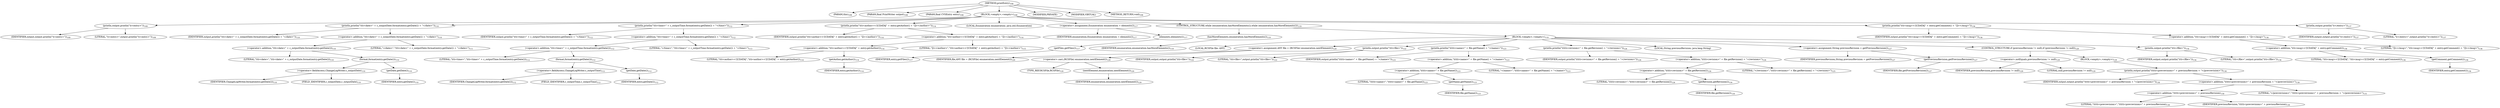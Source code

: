 digraph "printEntry" {  
"71" [label = <(METHOD,printEntry)<SUB>108</SUB>> ]
"72" [label = <(PARAM,this)<SUB>108</SUB>> ]
"73" [label = <(PARAM,final PrintWriter output)<SUB>108</SUB>> ]
"74" [label = <(PARAM,final CVSEntry entry)<SUB>108</SUB>> ]
"75" [label = <(BLOCK,&lt;empty&gt;,&lt;empty&gt;)<SUB>108</SUB>> ]
"76" [label = <(println,output.println(&quot;\t&lt;entry&gt;&quot;))<SUB>109</SUB>> ]
"77" [label = <(IDENTIFIER,output,output.println(&quot;\t&lt;entry&gt;&quot;))<SUB>109</SUB>> ]
"78" [label = <(LITERAL,&quot;\t&lt;entry&gt;&quot;,output.println(&quot;\t&lt;entry&gt;&quot;))<SUB>109</SUB>> ]
"79" [label = <(println,println(&quot;\t\t&lt;date&gt;&quot; + c_outputDate.format(entry.getDate()) + &quot;&lt;/date&gt;&quot;))<SUB>110</SUB>> ]
"80" [label = <(IDENTIFIER,output,println(&quot;\t\t&lt;date&gt;&quot; + c_outputDate.format(entry.getDate()) + &quot;&lt;/date&gt;&quot;))<SUB>110</SUB>> ]
"81" [label = <(&lt;operator&gt;.addition,&quot;\t\t&lt;date&gt;&quot; + c_outputDate.format(entry.getDate()) + &quot;&lt;/date&gt;&quot;)<SUB>110</SUB>> ]
"82" [label = <(&lt;operator&gt;.addition,&quot;\t\t&lt;date&gt;&quot; + c_outputDate.format(entry.getDate()))<SUB>110</SUB>> ]
"83" [label = <(LITERAL,&quot;\t\t&lt;date&gt;&quot;,&quot;\t\t&lt;date&gt;&quot; + c_outputDate.format(entry.getDate()))<SUB>110</SUB>> ]
"84" [label = <(format,format(entry.getDate()))<SUB>110</SUB>> ]
"85" [label = <(&lt;operator&gt;.fieldAccess,ChangeLogWriter.c_outputDate)<SUB>110</SUB>> ]
"86" [label = <(IDENTIFIER,ChangeLogWriter,format(entry.getDate()))<SUB>110</SUB>> ]
"87" [label = <(FIELD_IDENTIFIER,c_outputDate,c_outputDate)<SUB>110</SUB>> ]
"88" [label = <(getDate,getDate())<SUB>110</SUB>> ]
"89" [label = <(IDENTIFIER,entry,getDate())<SUB>110</SUB>> ]
"90" [label = <(LITERAL,&quot;&lt;/date&gt;&quot;,&quot;\t\t&lt;date&gt;&quot; + c_outputDate.format(entry.getDate()) + &quot;&lt;/date&gt;&quot;)<SUB>111</SUB>> ]
"91" [label = <(println,println(&quot;\t\t&lt;time&gt;&quot; + c_outputTime.format(entry.getDate()) + &quot;&lt;/time&gt;&quot;))<SUB>112</SUB>> ]
"92" [label = <(IDENTIFIER,output,println(&quot;\t\t&lt;time&gt;&quot; + c_outputTime.format(entry.getDate()) + &quot;&lt;/time&gt;&quot;))<SUB>112</SUB>> ]
"93" [label = <(&lt;operator&gt;.addition,&quot;\t\t&lt;time&gt;&quot; + c_outputTime.format(entry.getDate()) + &quot;&lt;/time&gt;&quot;)<SUB>112</SUB>> ]
"94" [label = <(&lt;operator&gt;.addition,&quot;\t\t&lt;time&gt;&quot; + c_outputTime.format(entry.getDate()))<SUB>112</SUB>> ]
"95" [label = <(LITERAL,&quot;\t\t&lt;time&gt;&quot;,&quot;\t\t&lt;time&gt;&quot; + c_outputTime.format(entry.getDate()))<SUB>112</SUB>> ]
"96" [label = <(format,format(entry.getDate()))<SUB>112</SUB>> ]
"97" [label = <(&lt;operator&gt;.fieldAccess,ChangeLogWriter.c_outputTime)<SUB>112</SUB>> ]
"98" [label = <(IDENTIFIER,ChangeLogWriter,format(entry.getDate()))<SUB>112</SUB>> ]
"99" [label = <(FIELD_IDENTIFIER,c_outputTime,c_outputTime)<SUB>112</SUB>> ]
"100" [label = <(getDate,getDate())<SUB>112</SUB>> ]
"101" [label = <(IDENTIFIER,entry,getDate())<SUB>112</SUB>> ]
"102" [label = <(LITERAL,&quot;&lt;/time&gt;&quot;,&quot;\t\t&lt;time&gt;&quot; + c_outputTime.format(entry.getDate()) + &quot;&lt;/time&gt;&quot;)<SUB>113</SUB>> ]
"103" [label = <(println,println(&quot;\t\t&lt;author&gt;&lt;![CDATA[&quot; + entry.getAuthor() + &quot;]]&gt;&lt;/author&gt;&quot;))<SUB>114</SUB>> ]
"104" [label = <(IDENTIFIER,output,println(&quot;\t\t&lt;author&gt;&lt;![CDATA[&quot; + entry.getAuthor() + &quot;]]&gt;&lt;/author&gt;&quot;))<SUB>114</SUB>> ]
"105" [label = <(&lt;operator&gt;.addition,&quot;\t\t&lt;author&gt;&lt;![CDATA[&quot; + entry.getAuthor() + &quot;]]&gt;&lt;/author&gt;&quot;)<SUB>114</SUB>> ]
"106" [label = <(&lt;operator&gt;.addition,&quot;\t\t&lt;author&gt;&lt;![CDATA[&quot; + entry.getAuthor())<SUB>114</SUB>> ]
"107" [label = <(LITERAL,&quot;\t\t&lt;author&gt;&lt;![CDATA[&quot;,&quot;\t\t&lt;author&gt;&lt;![CDATA[&quot; + entry.getAuthor())<SUB>114</SUB>> ]
"108" [label = <(getAuthor,getAuthor())<SUB>114</SUB>> ]
"109" [label = <(IDENTIFIER,entry,getAuthor())<SUB>114</SUB>> ]
"110" [label = <(LITERAL,&quot;]]&gt;&lt;/author&gt;&quot;,&quot;\t\t&lt;author&gt;&lt;![CDATA[&quot; + entry.getAuthor() + &quot;]]&gt;&lt;/author&gt;&quot;)<SUB>115</SUB>> ]
"111" [label = <(LOCAL,Enumeration enumeration: java.util.Enumeration)> ]
"112" [label = <(&lt;operator&gt;.assignment,Enumeration enumeration = elements())<SUB>117</SUB>> ]
"113" [label = <(IDENTIFIER,enumeration,Enumeration enumeration = elements())<SUB>117</SUB>> ]
"114" [label = <(elements,elements())<SUB>117</SUB>> ]
"115" [label = <(getFiles,getFiles())<SUB>117</SUB>> ]
"116" [label = <(IDENTIFIER,entry,getFiles())<SUB>117</SUB>> ]
"117" [label = <(CONTROL_STRUCTURE,while (enumeration.hasMoreElements()),while (enumeration.hasMoreElements()))<SUB>119</SUB>> ]
"118" [label = <(hasMoreElements,enumeration.hasMoreElements())<SUB>119</SUB>> ]
"119" [label = <(IDENTIFIER,enumeration,enumeration.hasMoreElements())<SUB>119</SUB>> ]
"120" [label = <(BLOCK,&lt;empty&gt;,&lt;empty&gt;)<SUB>119</SUB>> ]
"121" [label = <(LOCAL,RCSFile file: ANY)> ]
"122" [label = <(&lt;operator&gt;.assignment,ANY file = (RCSFile) enumeration.nextElement())<SUB>120</SUB>> ]
"123" [label = <(IDENTIFIER,file,ANY file = (RCSFile) enumeration.nextElement())<SUB>120</SUB>> ]
"124" [label = <(&lt;operator&gt;.cast,(RCSFile) enumeration.nextElement())<SUB>120</SUB>> ]
"125" [label = <(TYPE_REF,RCSFile,RCSFile)<SUB>120</SUB>> ]
"126" [label = <(nextElement,enumeration.nextElement())<SUB>120</SUB>> ]
"127" [label = <(IDENTIFIER,enumeration,enumeration.nextElement())<SUB>120</SUB>> ]
"128" [label = <(println,output.println(&quot;\t\t&lt;file&gt;&quot;))<SUB>122</SUB>> ]
"129" [label = <(IDENTIFIER,output,output.println(&quot;\t\t&lt;file&gt;&quot;))<SUB>122</SUB>> ]
"130" [label = <(LITERAL,&quot;\t\t&lt;file&gt;&quot;,output.println(&quot;\t\t&lt;file&gt;&quot;))<SUB>122</SUB>> ]
"131" [label = <(println,println(&quot;\t\t\t&lt;name&gt;&quot; + file.getName() + &quot;&lt;/name&gt;&quot;))<SUB>123</SUB>> ]
"132" [label = <(IDENTIFIER,output,println(&quot;\t\t\t&lt;name&gt;&quot; + file.getName() + &quot;&lt;/name&gt;&quot;))<SUB>123</SUB>> ]
"133" [label = <(&lt;operator&gt;.addition,&quot;\t\t\t&lt;name&gt;&quot; + file.getName() + &quot;&lt;/name&gt;&quot;)<SUB>123</SUB>> ]
"134" [label = <(&lt;operator&gt;.addition,&quot;\t\t\t&lt;name&gt;&quot; + file.getName())<SUB>123</SUB>> ]
"135" [label = <(LITERAL,&quot;\t\t\t&lt;name&gt;&quot;,&quot;\t\t\t&lt;name&gt;&quot; + file.getName())<SUB>123</SUB>> ]
"136" [label = <(getName,getName())<SUB>123</SUB>> ]
"137" [label = <(IDENTIFIER,file,getName())<SUB>123</SUB>> ]
"138" [label = <(LITERAL,&quot;&lt;/name&gt;&quot;,&quot;\t\t\t&lt;name&gt;&quot; + file.getName() + &quot;&lt;/name&gt;&quot;)<SUB>123</SUB>> ]
"139" [label = <(println,println(&quot;\t\t\t&lt;revision&gt;&quot; + file.getRevision() + &quot;&lt;/revision&gt;&quot;))<SUB>124</SUB>> ]
"140" [label = <(IDENTIFIER,output,println(&quot;\t\t\t&lt;revision&gt;&quot; + file.getRevision() + &quot;&lt;/revision&gt;&quot;))<SUB>124</SUB>> ]
"141" [label = <(&lt;operator&gt;.addition,&quot;\t\t\t&lt;revision&gt;&quot; + file.getRevision() + &quot;&lt;/revision&gt;&quot;)<SUB>124</SUB>> ]
"142" [label = <(&lt;operator&gt;.addition,&quot;\t\t\t&lt;revision&gt;&quot; + file.getRevision())<SUB>124</SUB>> ]
"143" [label = <(LITERAL,&quot;\t\t\t&lt;revision&gt;&quot;,&quot;\t\t\t&lt;revision&gt;&quot; + file.getRevision())<SUB>124</SUB>> ]
"144" [label = <(getRevision,getRevision())<SUB>124</SUB>> ]
"145" [label = <(IDENTIFIER,file,getRevision())<SUB>124</SUB>> ]
"146" [label = <(LITERAL,&quot;&lt;/revision&gt;&quot;,&quot;\t\t\t&lt;revision&gt;&quot; + file.getRevision() + &quot;&lt;/revision&gt;&quot;)<SUB>125</SUB>> ]
"147" [label = <(LOCAL,String previousRevision: java.lang.String)> ]
"148" [label = <(&lt;operator&gt;.assignment,String previousRevision = getPreviousRevision())<SUB>127</SUB>> ]
"149" [label = <(IDENTIFIER,previousRevision,String previousRevision = getPreviousRevision())<SUB>127</SUB>> ]
"150" [label = <(getPreviousRevision,getPreviousRevision())<SUB>127</SUB>> ]
"151" [label = <(IDENTIFIER,file,getPreviousRevision())<SUB>127</SUB>> ]
"152" [label = <(CONTROL_STRUCTURE,if (previousRevision != null),if (previousRevision != null))<SUB>129</SUB>> ]
"153" [label = <(&lt;operator&gt;.notEquals,previousRevision != null)<SUB>129</SUB>> ]
"154" [label = <(IDENTIFIER,previousRevision,previousRevision != null)<SUB>129</SUB>> ]
"155" [label = <(LITERAL,null,previousRevision != null)<SUB>129</SUB>> ]
"156" [label = <(BLOCK,&lt;empty&gt;,&lt;empty&gt;)<SUB>129</SUB>> ]
"157" [label = <(println,output.println(&quot;\t\t\t&lt;prevrevision&gt;&quot; + previousRevision + &quot;&lt;/prevrevision&gt;&quot;))<SUB>130</SUB>> ]
"158" [label = <(IDENTIFIER,output,output.println(&quot;\t\t\t&lt;prevrevision&gt;&quot; + previousRevision + &quot;&lt;/prevrevision&gt;&quot;))<SUB>130</SUB>> ]
"159" [label = <(&lt;operator&gt;.addition,&quot;\t\t\t&lt;prevrevision&gt;&quot; + previousRevision + &quot;&lt;/prevrevision&gt;&quot;)<SUB>130</SUB>> ]
"160" [label = <(&lt;operator&gt;.addition,&quot;\t\t\t&lt;prevrevision&gt;&quot; + previousRevision)<SUB>130</SUB>> ]
"161" [label = <(LITERAL,&quot;\t\t\t&lt;prevrevision&gt;&quot;,&quot;\t\t\t&lt;prevrevision&gt;&quot; + previousRevision)<SUB>130</SUB>> ]
"162" [label = <(IDENTIFIER,previousRevision,&quot;\t\t\t&lt;prevrevision&gt;&quot; + previousRevision)<SUB>130</SUB>> ]
"163" [label = <(LITERAL,&quot;&lt;/prevrevision&gt;&quot;,&quot;\t\t\t&lt;prevrevision&gt;&quot; + previousRevision + &quot;&lt;/prevrevision&gt;&quot;)<SUB>131</SUB>> ]
"164" [label = <(println,output.println(&quot;\t\t&lt;/file&gt;&quot;))<SUB>134</SUB>> ]
"165" [label = <(IDENTIFIER,output,output.println(&quot;\t\t&lt;/file&gt;&quot;))<SUB>134</SUB>> ]
"166" [label = <(LITERAL,&quot;\t\t&lt;/file&gt;&quot;,output.println(&quot;\t\t&lt;/file&gt;&quot;))<SUB>134</SUB>> ]
"167" [label = <(println,println(&quot;\t\t&lt;msg&gt;&lt;![CDATA[&quot; + entry.getComment() + &quot;]]&gt;&lt;/msg&gt;&quot;))<SUB>136</SUB>> ]
"168" [label = <(IDENTIFIER,output,println(&quot;\t\t&lt;msg&gt;&lt;![CDATA[&quot; + entry.getComment() + &quot;]]&gt;&lt;/msg&gt;&quot;))<SUB>136</SUB>> ]
"169" [label = <(&lt;operator&gt;.addition,&quot;\t\t&lt;msg&gt;&lt;![CDATA[&quot; + entry.getComment() + &quot;]]&gt;&lt;/msg&gt;&quot;)<SUB>136</SUB>> ]
"170" [label = <(&lt;operator&gt;.addition,&quot;\t\t&lt;msg&gt;&lt;![CDATA[&quot; + entry.getComment())<SUB>136</SUB>> ]
"171" [label = <(LITERAL,&quot;\t\t&lt;msg&gt;&lt;![CDATA[&quot;,&quot;\t\t&lt;msg&gt;&lt;![CDATA[&quot; + entry.getComment())<SUB>136</SUB>> ]
"172" [label = <(getComment,getComment())<SUB>136</SUB>> ]
"173" [label = <(IDENTIFIER,entry,getComment())<SUB>136</SUB>> ]
"174" [label = <(LITERAL,&quot;]]&gt;&lt;/msg&gt;&quot;,&quot;\t\t&lt;msg&gt;&lt;![CDATA[&quot; + entry.getComment() + &quot;]]&gt;&lt;/msg&gt;&quot;)<SUB>136</SUB>> ]
"175" [label = <(println,output.println(&quot;\t&lt;/entry&gt;&quot;))<SUB>137</SUB>> ]
"176" [label = <(IDENTIFIER,output,output.println(&quot;\t&lt;/entry&gt;&quot;))<SUB>137</SUB>> ]
"177" [label = <(LITERAL,&quot;\t&lt;/entry&gt;&quot;,output.println(&quot;\t&lt;/entry&gt;&quot;))<SUB>137</SUB>> ]
"178" [label = <(MODIFIER,PRIVATE)> ]
"179" [label = <(MODIFIER,VIRTUAL)> ]
"180" [label = <(METHOD_RETURN,void)<SUB>108</SUB>> ]
  "71" -> "72" 
  "71" -> "73" 
  "71" -> "74" 
  "71" -> "75" 
  "71" -> "178" 
  "71" -> "179" 
  "71" -> "180" 
  "75" -> "76" 
  "75" -> "79" 
  "75" -> "91" 
  "75" -> "103" 
  "75" -> "111" 
  "75" -> "112" 
  "75" -> "117" 
  "75" -> "167" 
  "75" -> "175" 
  "76" -> "77" 
  "76" -> "78" 
  "79" -> "80" 
  "79" -> "81" 
  "81" -> "82" 
  "81" -> "90" 
  "82" -> "83" 
  "82" -> "84" 
  "84" -> "85" 
  "84" -> "88" 
  "85" -> "86" 
  "85" -> "87" 
  "88" -> "89" 
  "91" -> "92" 
  "91" -> "93" 
  "93" -> "94" 
  "93" -> "102" 
  "94" -> "95" 
  "94" -> "96" 
  "96" -> "97" 
  "96" -> "100" 
  "97" -> "98" 
  "97" -> "99" 
  "100" -> "101" 
  "103" -> "104" 
  "103" -> "105" 
  "105" -> "106" 
  "105" -> "110" 
  "106" -> "107" 
  "106" -> "108" 
  "108" -> "109" 
  "112" -> "113" 
  "112" -> "114" 
  "114" -> "115" 
  "115" -> "116" 
  "117" -> "118" 
  "117" -> "120" 
  "118" -> "119" 
  "120" -> "121" 
  "120" -> "122" 
  "120" -> "128" 
  "120" -> "131" 
  "120" -> "139" 
  "120" -> "147" 
  "120" -> "148" 
  "120" -> "152" 
  "120" -> "164" 
  "122" -> "123" 
  "122" -> "124" 
  "124" -> "125" 
  "124" -> "126" 
  "126" -> "127" 
  "128" -> "129" 
  "128" -> "130" 
  "131" -> "132" 
  "131" -> "133" 
  "133" -> "134" 
  "133" -> "138" 
  "134" -> "135" 
  "134" -> "136" 
  "136" -> "137" 
  "139" -> "140" 
  "139" -> "141" 
  "141" -> "142" 
  "141" -> "146" 
  "142" -> "143" 
  "142" -> "144" 
  "144" -> "145" 
  "148" -> "149" 
  "148" -> "150" 
  "150" -> "151" 
  "152" -> "153" 
  "152" -> "156" 
  "153" -> "154" 
  "153" -> "155" 
  "156" -> "157" 
  "157" -> "158" 
  "157" -> "159" 
  "159" -> "160" 
  "159" -> "163" 
  "160" -> "161" 
  "160" -> "162" 
  "164" -> "165" 
  "164" -> "166" 
  "167" -> "168" 
  "167" -> "169" 
  "169" -> "170" 
  "169" -> "174" 
  "170" -> "171" 
  "170" -> "172" 
  "172" -> "173" 
  "175" -> "176" 
  "175" -> "177" 
}
